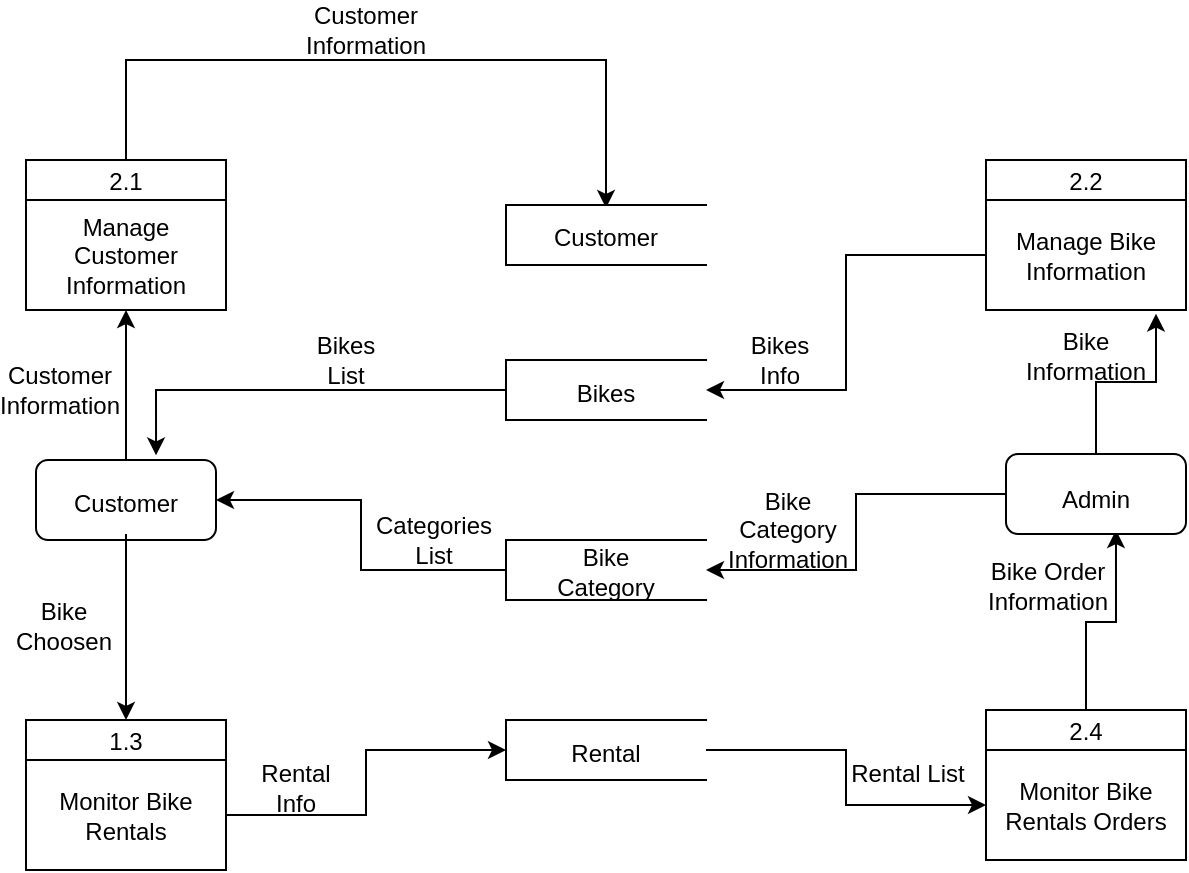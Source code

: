 <mxfile version="21.6.6" type="device">
  <diagram name="Page-1" id="b520641d-4fe3-3701-9064-5fc419738815">
    <mxGraphModel dx="1335" dy="666" grid="1" gridSize="10" guides="1" tooltips="1" connect="1" arrows="1" fold="1" page="1" pageScale="1" pageWidth="1100" pageHeight="850" background="none" math="0" shadow="0">
      <root>
        <mxCell id="0" />
        <mxCell id="1" parent="0" />
        <mxCell id="V8_oPzXZYHcg_3Df2DiM-29" style="edgeStyle=orthogonalEdgeStyle;rounded=0;orthogonalLoop=1;jettySize=auto;html=1;entryX=0.5;entryY=0;entryDx=0;entryDy=0;" edge="1" parent="1" source="V8_oPzXZYHcg_3Df2DiM-1" target="V8_oPzXZYHcg_3Df2DiM-15">
          <mxGeometry relative="1" as="geometry">
            <Array as="points">
              <mxPoint x="550" y="400" />
              <mxPoint x="790" y="400" />
            </Array>
          </mxGeometry>
        </mxCell>
        <mxCell id="V8_oPzXZYHcg_3Df2DiM-1" value="2.1" style="swimlane;fontStyle=0;childLayout=stackLayout;horizontal=1;startSize=20;fillColor=#ffffff;horizontalStack=0;resizeParent=1;resizeParentMax=0;resizeLast=0;collapsible=0;marginBottom=0;swimlaneFillColor=#ffffff;" vertex="1" parent="1">
          <mxGeometry x="500" y="450" width="100" height="75" as="geometry" />
        </mxCell>
        <mxCell id="V8_oPzXZYHcg_3Df2DiM-3" value="Manage Customer Information" style="text;html=1;strokeColor=none;fillColor=none;align=center;verticalAlign=middle;whiteSpace=wrap;rounded=0;" vertex="1" parent="V8_oPzXZYHcg_3Df2DiM-1">
          <mxGeometry y="20" width="100" height="55" as="geometry" />
        </mxCell>
        <mxCell id="V8_oPzXZYHcg_3Df2DiM-5" value="2.2" style="swimlane;fontStyle=0;childLayout=stackLayout;horizontal=1;startSize=20;fillColor=#ffffff;horizontalStack=0;resizeParent=1;resizeParentMax=0;resizeLast=0;collapsible=0;marginBottom=0;swimlaneFillColor=#ffffff;" vertex="1" parent="1">
          <mxGeometry x="980" y="450" width="100" height="75" as="geometry" />
        </mxCell>
        <mxCell id="V8_oPzXZYHcg_3Df2DiM-6" value="Manage Bike Information" style="text;html=1;strokeColor=none;fillColor=none;align=center;verticalAlign=middle;whiteSpace=wrap;rounded=0;" vertex="1" parent="V8_oPzXZYHcg_3Df2DiM-5">
          <mxGeometry y="20" width="100" height="55" as="geometry" />
        </mxCell>
        <mxCell id="V8_oPzXZYHcg_3Df2DiM-8" value="1.3" style="swimlane;fontStyle=0;childLayout=stackLayout;horizontal=1;startSize=20;fillColor=#ffffff;horizontalStack=0;resizeParent=1;resizeParentMax=0;resizeLast=0;collapsible=0;marginBottom=0;swimlaneFillColor=#ffffff;" vertex="1" parent="1">
          <mxGeometry x="500" y="730" width="100" height="75" as="geometry" />
        </mxCell>
        <mxCell id="V8_oPzXZYHcg_3Df2DiM-9" value="Monitor Bike Rentals" style="text;html=1;strokeColor=none;fillColor=none;align=center;verticalAlign=middle;whiteSpace=wrap;rounded=0;" vertex="1" parent="V8_oPzXZYHcg_3Df2DiM-8">
          <mxGeometry y="20" width="100" height="55" as="geometry" />
        </mxCell>
        <mxCell id="V8_oPzXZYHcg_3Df2DiM-13" value="" style="html=1;dashed=0;whiteSpace=wrap;shape=partialRectangle;right=0;" vertex="1" parent="1">
          <mxGeometry x="740" y="472.5" width="100" height="30" as="geometry" />
        </mxCell>
        <mxCell id="V8_oPzXZYHcg_3Df2DiM-15" value="Customer" style="text;html=1;strokeColor=none;fillColor=none;align=center;verticalAlign=middle;whiteSpace=wrap;rounded=0;" vertex="1" parent="1">
          <mxGeometry x="760" y="474" width="60" height="30" as="geometry" />
        </mxCell>
        <mxCell id="V8_oPzXZYHcg_3Df2DiM-37" style="edgeStyle=orthogonalEdgeStyle;rounded=0;orthogonalLoop=1;jettySize=auto;html=1;entryX=0.667;entryY=-0.058;entryDx=0;entryDy=0;entryPerimeter=0;" edge="1" parent="1" source="V8_oPzXZYHcg_3Df2DiM-16" target="V8_oPzXZYHcg_3Df2DiM-24">
          <mxGeometry relative="1" as="geometry" />
        </mxCell>
        <mxCell id="V8_oPzXZYHcg_3Df2DiM-16" value="" style="html=1;dashed=0;whiteSpace=wrap;shape=partialRectangle;right=0;" vertex="1" parent="1">
          <mxGeometry x="740" y="550" width="100" height="30" as="geometry" />
        </mxCell>
        <mxCell id="V8_oPzXZYHcg_3Df2DiM-17" value="Bikes" style="text;html=1;strokeColor=none;fillColor=none;align=center;verticalAlign=middle;whiteSpace=wrap;rounded=0;" vertex="1" parent="1">
          <mxGeometry x="760" y="551.5" width="60" height="30" as="geometry" />
        </mxCell>
        <mxCell id="V8_oPzXZYHcg_3Df2DiM-32" style="edgeStyle=orthogonalEdgeStyle;rounded=0;orthogonalLoop=1;jettySize=auto;html=1;entryX=1;entryY=0.5;entryDx=0;entryDy=0;" edge="1" parent="1" source="V8_oPzXZYHcg_3Df2DiM-18" target="V8_oPzXZYHcg_3Df2DiM-24">
          <mxGeometry relative="1" as="geometry" />
        </mxCell>
        <mxCell id="V8_oPzXZYHcg_3Df2DiM-18" value="" style="html=1;dashed=0;whiteSpace=wrap;shape=partialRectangle;right=0;" vertex="1" parent="1">
          <mxGeometry x="740" y="640" width="100" height="30" as="geometry" />
        </mxCell>
        <mxCell id="V8_oPzXZYHcg_3Df2DiM-19" value="Bike Category" style="text;html=1;strokeColor=none;fillColor=none;align=center;verticalAlign=middle;whiteSpace=wrap;rounded=0;" vertex="1" parent="1">
          <mxGeometry x="760" y="640.5" width="60" height="30" as="geometry" />
        </mxCell>
        <mxCell id="V8_oPzXZYHcg_3Df2DiM-36" style="edgeStyle=orthogonalEdgeStyle;rounded=0;orthogonalLoop=1;jettySize=auto;html=1;" edge="1" parent="1" source="V8_oPzXZYHcg_3Df2DiM-20" target="V8_oPzXZYHcg_3Df2DiM-23">
          <mxGeometry relative="1" as="geometry" />
        </mxCell>
        <mxCell id="V8_oPzXZYHcg_3Df2DiM-20" value="" style="html=1;dashed=0;whiteSpace=wrap;shape=partialRectangle;right=0;" vertex="1" parent="1">
          <mxGeometry x="740" y="730" width="100" height="30" as="geometry" />
        </mxCell>
        <mxCell id="V8_oPzXZYHcg_3Df2DiM-21" value="Rental" style="text;html=1;strokeColor=none;fillColor=none;align=center;verticalAlign=middle;whiteSpace=wrap;rounded=0;" vertex="1" parent="1">
          <mxGeometry x="760" y="731.5" width="60" height="30" as="geometry" />
        </mxCell>
        <mxCell id="V8_oPzXZYHcg_3Df2DiM-44" style="edgeStyle=orthogonalEdgeStyle;rounded=0;orthogonalLoop=1;jettySize=auto;html=1;entryX=0.611;entryY=0.95;entryDx=0;entryDy=0;entryPerimeter=0;" edge="1" parent="1" source="V8_oPzXZYHcg_3Df2DiM-22" target="V8_oPzXZYHcg_3Df2DiM-30">
          <mxGeometry relative="1" as="geometry" />
        </mxCell>
        <mxCell id="V8_oPzXZYHcg_3Df2DiM-22" value="2.4" style="swimlane;fontStyle=0;childLayout=stackLayout;horizontal=1;startSize=20;fillColor=#ffffff;horizontalStack=0;resizeParent=1;resizeParentMax=0;resizeLast=0;collapsible=0;marginBottom=0;swimlaneFillColor=#ffffff;" vertex="1" parent="1">
          <mxGeometry x="980" y="725" width="100" height="75" as="geometry" />
        </mxCell>
        <mxCell id="V8_oPzXZYHcg_3Df2DiM-23" value="Monitor Bike Rentals Orders" style="text;html=1;strokeColor=none;fillColor=none;align=center;verticalAlign=middle;whiteSpace=wrap;rounded=0;" vertex="1" parent="V8_oPzXZYHcg_3Df2DiM-22">
          <mxGeometry y="20" width="100" height="55" as="geometry" />
        </mxCell>
        <mxCell id="V8_oPzXZYHcg_3Df2DiM-26" style="edgeStyle=orthogonalEdgeStyle;rounded=0;orthogonalLoop=1;jettySize=auto;html=1;entryX=0.5;entryY=1;entryDx=0;entryDy=0;" edge="1" parent="1" source="V8_oPzXZYHcg_3Df2DiM-24" target="V8_oPzXZYHcg_3Df2DiM-3">
          <mxGeometry relative="1" as="geometry" />
        </mxCell>
        <mxCell id="V8_oPzXZYHcg_3Df2DiM-24" value="" style="rounded=1;whiteSpace=wrap;html=1;" vertex="1" parent="1">
          <mxGeometry x="505" y="600" width="90" height="40" as="geometry" />
        </mxCell>
        <mxCell id="V8_oPzXZYHcg_3Df2DiM-27" style="edgeStyle=orthogonalEdgeStyle;rounded=0;orthogonalLoop=1;jettySize=auto;html=1;entryX=0.5;entryY=0;entryDx=0;entryDy=0;" edge="1" parent="1" source="V8_oPzXZYHcg_3Df2DiM-25" target="V8_oPzXZYHcg_3Df2DiM-8">
          <mxGeometry relative="1" as="geometry" />
        </mxCell>
        <mxCell id="V8_oPzXZYHcg_3Df2DiM-25" value="Customer" style="text;html=1;strokeColor=none;fillColor=none;align=center;verticalAlign=middle;whiteSpace=wrap;rounded=0;" vertex="1" parent="1">
          <mxGeometry x="520" y="607" width="60" height="30" as="geometry" />
        </mxCell>
        <mxCell id="V8_oPzXZYHcg_3Df2DiM-28" value="Customer Information" style="text;html=1;strokeColor=none;fillColor=none;align=center;verticalAlign=middle;whiteSpace=wrap;rounded=0;" vertex="1" parent="1">
          <mxGeometry x="487" y="549.5" width="60" height="30" as="geometry" />
        </mxCell>
        <mxCell id="V8_oPzXZYHcg_3Df2DiM-33" style="edgeStyle=orthogonalEdgeStyle;rounded=0;orthogonalLoop=1;jettySize=auto;html=1;entryX=1;entryY=0.5;entryDx=0;entryDy=0;" edge="1" parent="1" source="V8_oPzXZYHcg_3Df2DiM-30" target="V8_oPzXZYHcg_3Df2DiM-18">
          <mxGeometry relative="1" as="geometry" />
        </mxCell>
        <mxCell id="V8_oPzXZYHcg_3Df2DiM-46" style="edgeStyle=orthogonalEdgeStyle;rounded=0;orthogonalLoop=1;jettySize=auto;html=1;entryX=0.85;entryY=1.033;entryDx=0;entryDy=0;entryPerimeter=0;" edge="1" parent="1" source="V8_oPzXZYHcg_3Df2DiM-30" target="V8_oPzXZYHcg_3Df2DiM-6">
          <mxGeometry relative="1" as="geometry" />
        </mxCell>
        <mxCell id="V8_oPzXZYHcg_3Df2DiM-30" value="" style="rounded=1;whiteSpace=wrap;html=1;" vertex="1" parent="1">
          <mxGeometry x="990" y="597" width="90" height="40" as="geometry" />
        </mxCell>
        <mxCell id="V8_oPzXZYHcg_3Df2DiM-31" value="Admin" style="text;html=1;strokeColor=none;fillColor=none;align=center;verticalAlign=middle;whiteSpace=wrap;rounded=0;" vertex="1" parent="1">
          <mxGeometry x="1005" y="612" width="60" height="16" as="geometry" />
        </mxCell>
        <mxCell id="V8_oPzXZYHcg_3Df2DiM-35" style="edgeStyle=orthogonalEdgeStyle;rounded=0;orthogonalLoop=1;jettySize=auto;html=1;entryX=0;entryY=0.5;entryDx=0;entryDy=0;" edge="1" parent="1" source="V8_oPzXZYHcg_3Df2DiM-9" target="V8_oPzXZYHcg_3Df2DiM-20">
          <mxGeometry relative="1" as="geometry" />
        </mxCell>
        <mxCell id="V8_oPzXZYHcg_3Df2DiM-47" style="edgeStyle=orthogonalEdgeStyle;rounded=0;orthogonalLoop=1;jettySize=auto;html=1;entryX=1;entryY=0.5;entryDx=0;entryDy=0;" edge="1" parent="1" source="V8_oPzXZYHcg_3Df2DiM-6" target="V8_oPzXZYHcg_3Df2DiM-16">
          <mxGeometry relative="1" as="geometry" />
        </mxCell>
        <mxCell id="V8_oPzXZYHcg_3Df2DiM-48" value="Customer Information" style="text;html=1;strokeColor=none;fillColor=none;align=center;verticalAlign=middle;whiteSpace=wrap;rounded=0;" vertex="1" parent="1">
          <mxGeometry x="640" y="370" width="60" height="30" as="geometry" />
        </mxCell>
        <mxCell id="V8_oPzXZYHcg_3Df2DiM-49" value="Bike Category Information" style="text;html=1;strokeColor=none;fillColor=none;align=center;verticalAlign=middle;whiteSpace=wrap;rounded=0;" vertex="1" parent="1">
          <mxGeometry x="851" y="620" width="60" height="30" as="geometry" />
        </mxCell>
        <mxCell id="V8_oPzXZYHcg_3Df2DiM-50" value="Categories List" style="text;html=1;strokeColor=none;fillColor=none;align=center;verticalAlign=middle;whiteSpace=wrap;rounded=0;" vertex="1" parent="1">
          <mxGeometry x="674" y="625" width="60" height="30" as="geometry" />
        </mxCell>
        <mxCell id="V8_oPzXZYHcg_3Df2DiM-51" value="Bike Information" style="text;html=1;strokeColor=none;fillColor=none;align=center;verticalAlign=middle;whiteSpace=wrap;rounded=0;" vertex="1" parent="1">
          <mxGeometry x="1000" y="532.5" width="60" height="30" as="geometry" />
        </mxCell>
        <mxCell id="V8_oPzXZYHcg_3Df2DiM-52" value="Bikes &lt;br&gt;Info" style="text;html=1;strokeColor=none;fillColor=none;align=center;verticalAlign=middle;whiteSpace=wrap;rounded=0;" vertex="1" parent="1">
          <mxGeometry x="847" y="534.5" width="60" height="30" as="geometry" />
        </mxCell>
        <mxCell id="V8_oPzXZYHcg_3Df2DiM-53" value="Bikes &lt;br&gt;List" style="text;html=1;strokeColor=none;fillColor=none;align=center;verticalAlign=middle;whiteSpace=wrap;rounded=0;" vertex="1" parent="1">
          <mxGeometry x="630" y="534.5" width="60" height="30" as="geometry" />
        </mxCell>
        <mxCell id="V8_oPzXZYHcg_3Df2DiM-54" value="Bike Choosen" style="text;html=1;strokeColor=none;fillColor=none;align=center;verticalAlign=middle;whiteSpace=wrap;rounded=0;" vertex="1" parent="1">
          <mxGeometry x="489" y="668" width="60" height="30" as="geometry" />
        </mxCell>
        <mxCell id="V8_oPzXZYHcg_3Df2DiM-56" value="Rental Info" style="text;html=1;strokeColor=none;fillColor=none;align=center;verticalAlign=middle;whiteSpace=wrap;rounded=0;" vertex="1" parent="1">
          <mxGeometry x="605" y="748.5" width="60" height="30" as="geometry" />
        </mxCell>
        <mxCell id="V8_oPzXZYHcg_3Df2DiM-57" value="Rental List" style="text;html=1;strokeColor=none;fillColor=none;align=center;verticalAlign=middle;whiteSpace=wrap;rounded=0;" vertex="1" parent="1">
          <mxGeometry x="911" y="742" width="60" height="30" as="geometry" />
        </mxCell>
        <mxCell id="V8_oPzXZYHcg_3Df2DiM-65" value="Bike Order Information" style="text;html=1;strokeColor=none;fillColor=none;align=center;verticalAlign=middle;whiteSpace=wrap;rounded=0;" vertex="1" parent="1">
          <mxGeometry x="981" y="647.5" width="60" height="30" as="geometry" />
        </mxCell>
      </root>
    </mxGraphModel>
  </diagram>
</mxfile>
